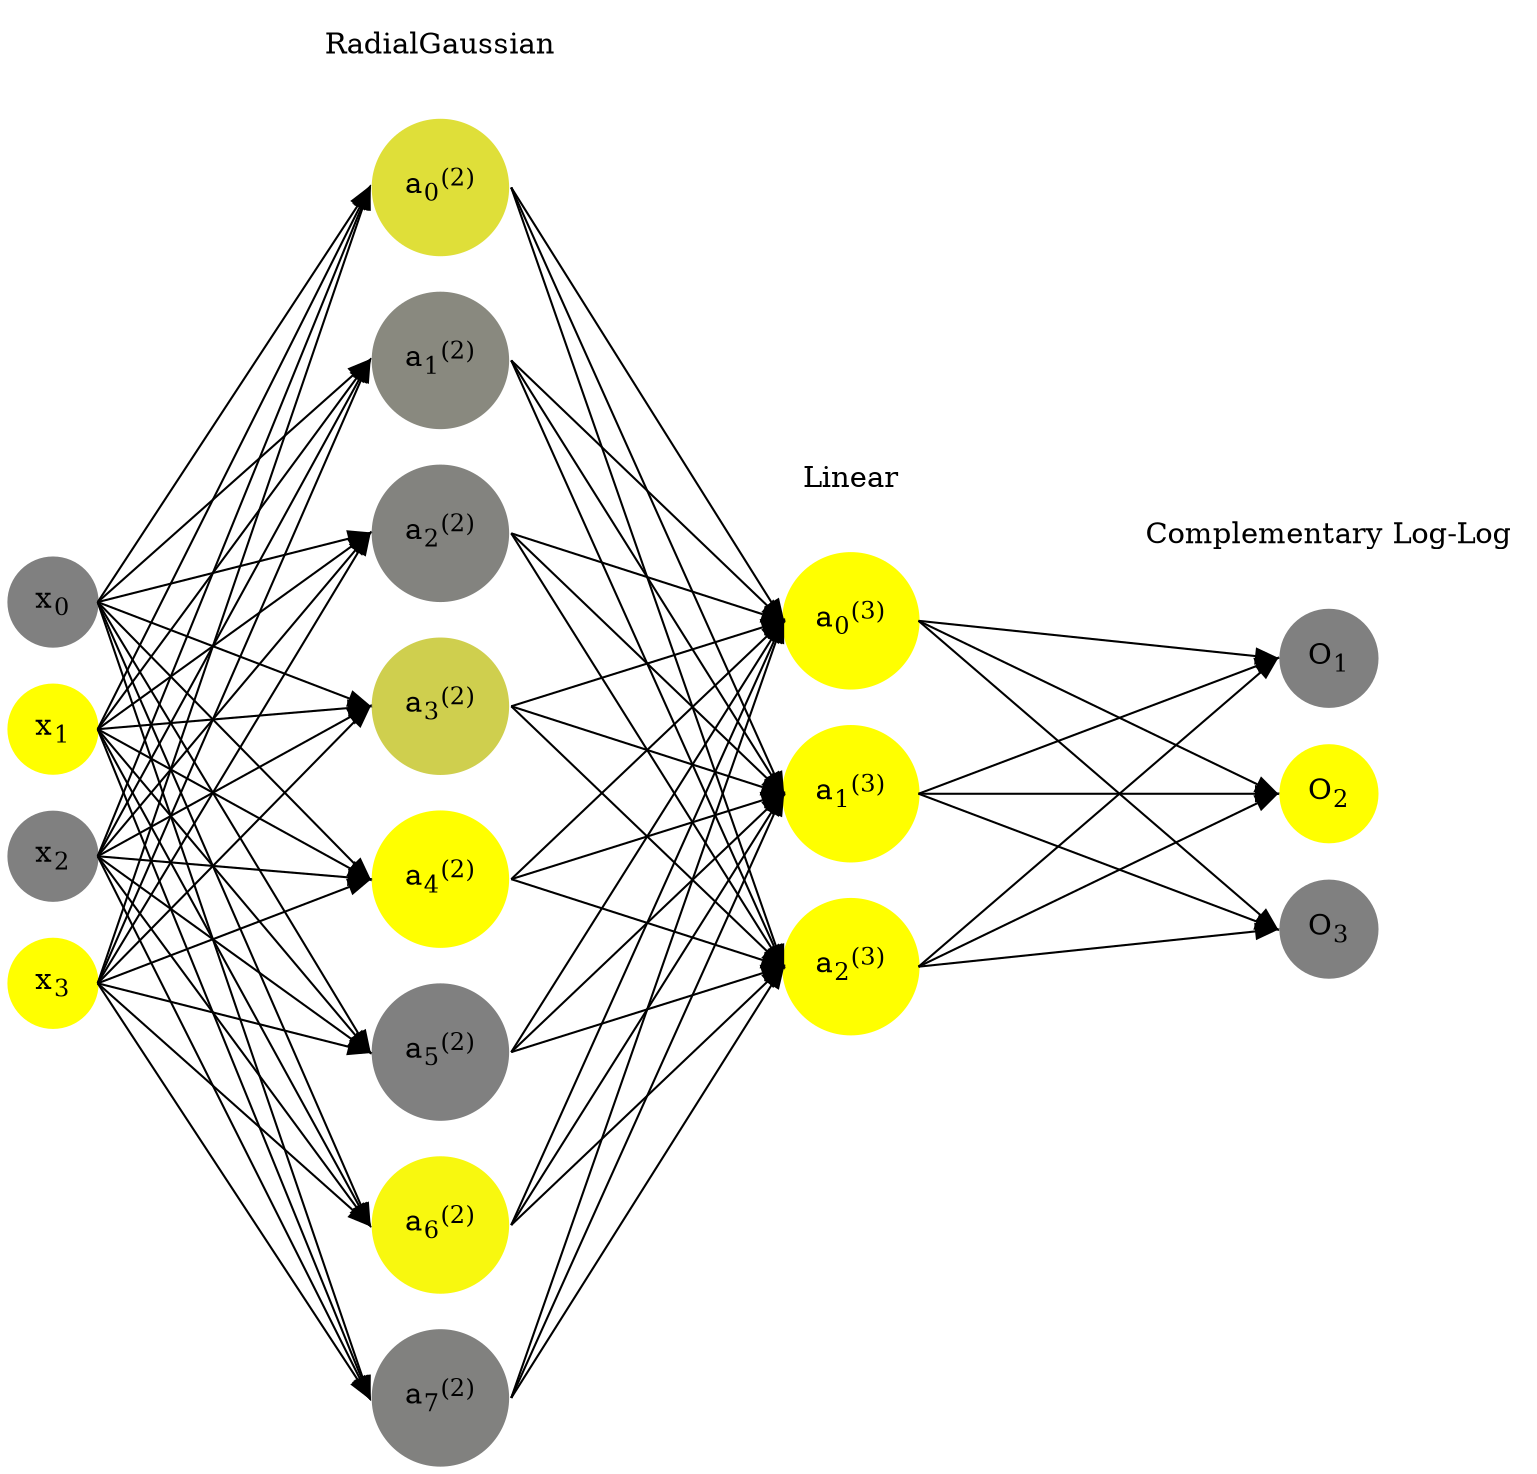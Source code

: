 digraph G {
	rankdir = LR;
	splines=false;
	edge[style=invis];
	ranksep= 1.4;
	{
	node [shape=circle, color="0.1667, 0.0, 0.5", style=filled, fillcolor="0.1667, 0.0, 0.5"];
	x0 [label=<x<sub>0</sub>>];
	}
	{
	node [shape=circle, color="0.1667, 1.0, 1.0", style=filled, fillcolor="0.1667, 1.0, 1.0"];
	x1 [label=<x<sub>1</sub>>];
	}
	{
	node [shape=circle, color="0.1667, 0.0, 0.5", style=filled, fillcolor="0.1667, 0.0, 0.5"];
	x2 [label=<x<sub>2</sub>>];
	}
	{
	node [shape=circle, color="0.1667, 1.0, 1.0", style=filled, fillcolor="0.1667, 1.0, 1.0"];
	x3 [label=<x<sub>3</sub>>];
	}
	{
	node [shape=circle, color="0.1667, 0.743417, 0.871708", style=filled, fillcolor="0.1667, 0.743417, 0.871708"];
	a02 [label=<a<sub>0</sub><sup>(2)</sup>>];
	}
	{
	node [shape=circle, color="0.1667, 0.073452, 0.536726", style=filled, fillcolor="0.1667, 0.073452, 0.536726"];
	a12 [label=<a<sub>1</sub><sup>(2)</sup>>];
	}
	{
	node [shape=circle, color="0.1667, 0.029669, 0.514835", style=filled, fillcolor="0.1667, 0.029669, 0.514835"];
	a22 [label=<a<sub>2</sub><sup>(2)</sup>>];
	}
	{
	node [shape=circle, color="0.1667, 0.620407, 0.810204", style=filled, fillcolor="0.1667, 0.620407, 0.810204"];
	a32 [label=<a<sub>3</sub><sup>(2)</sup>>];
	}
	{
	node [shape=circle, color="0.1667, 0.999728, 0.999864", style=filled, fillcolor="0.1667, 0.999728, 0.999864"];
	a42 [label=<a<sub>4</sub><sup>(2)</sup>>];
	}
	{
	node [shape=circle, color="0.1667, 0.000135, 0.500068", style=filled, fillcolor="0.1667, 0.000135, 0.500068"];
	a52 [label=<a<sub>5</sub><sup>(2)</sup>>];
	}
	{
	node [shape=circle, color="0.1667, 0.938559, 0.969280", style=filled, fillcolor="0.1667, 0.938559, 0.969280"];
	a62 [label=<a<sub>6</sub><sup>(2)</sup>>];
	}
	{
	node [shape=circle, color="0.1667, 0.007882, 0.503941", style=filled, fillcolor="0.1667, 0.007882, 0.503941"];
	a72 [label=<a<sub>7</sub><sup>(2)</sup>>];
	}
	{
	node [shape=circle, color="0.1667, 2.184444, 1.592222", style=filled, fillcolor="0.1667, 2.184444, 1.592222"];
	a03 [label=<a<sub>0</sub><sup>(3)</sup>>];
	}
	{
	node [shape=circle, color="0.1667, 2.326915, 1.663458", style=filled, fillcolor="0.1667, 2.326915, 1.663458"];
	a13 [label=<a<sub>1</sub><sup>(3)</sup>>];
	}
	{
	node [shape=circle, color="0.1667, 1.927302, 1.463651", style=filled, fillcolor="0.1667, 1.927302, 1.463651"];
	a23 [label=<a<sub>2</sub><sup>(3)</sup>>];
	}
	{
	node [shape=circle, color="0.1667, 0.0, 0.5", style=filled, fillcolor="0.1667, 0.0, 0.5"];
	O1 [label=<O<sub>1</sub>>];
	}
	{
	node [shape=circle, color="0.1667, 1.0, 1.0", style=filled, fillcolor="0.1667, 1.0, 1.0"];
	O2 [label=<O<sub>2</sub>>];
	}
	{
	node [shape=circle, color="0.1667, 0.0, 0.5", style=filled, fillcolor="0.1667, 0.0, 0.5"];
	O3 [label=<O<sub>3</sub>>];
	}
	{
	rank=same;
	x0->x1->x2->x3;
	}
	{
	rank=same;
	a02->a12->a22->a32->a42->a52->a62->a72;
	}
	{
	rank=same;
	a03->a13->a23;
	}
	{
	rank=same;
	O1->O2->O3;
	}
	l1 [shape=plaintext,label="RadialGaussian"];
	l1->a02;
	{rank=same; l1;a02};
	l2 [shape=plaintext,label="Linear"];
	l2->a03;
	{rank=same; l2;a03};
	l3 [shape=plaintext,label="Complementary Log-Log"];
	l3->O1;
	{rank=same; l3;O1};
edge[style=solid, tailport=e, headport=w];
	{x0;x1;x2;x3} -> {a02;a12;a22;a32;a42;a52;a62;a72};
	{a02;a12;a22;a32;a42;a52;a62;a72} -> {a03;a13;a23};
	{a03;a13;a23} -> {O1,O2,O3};
}